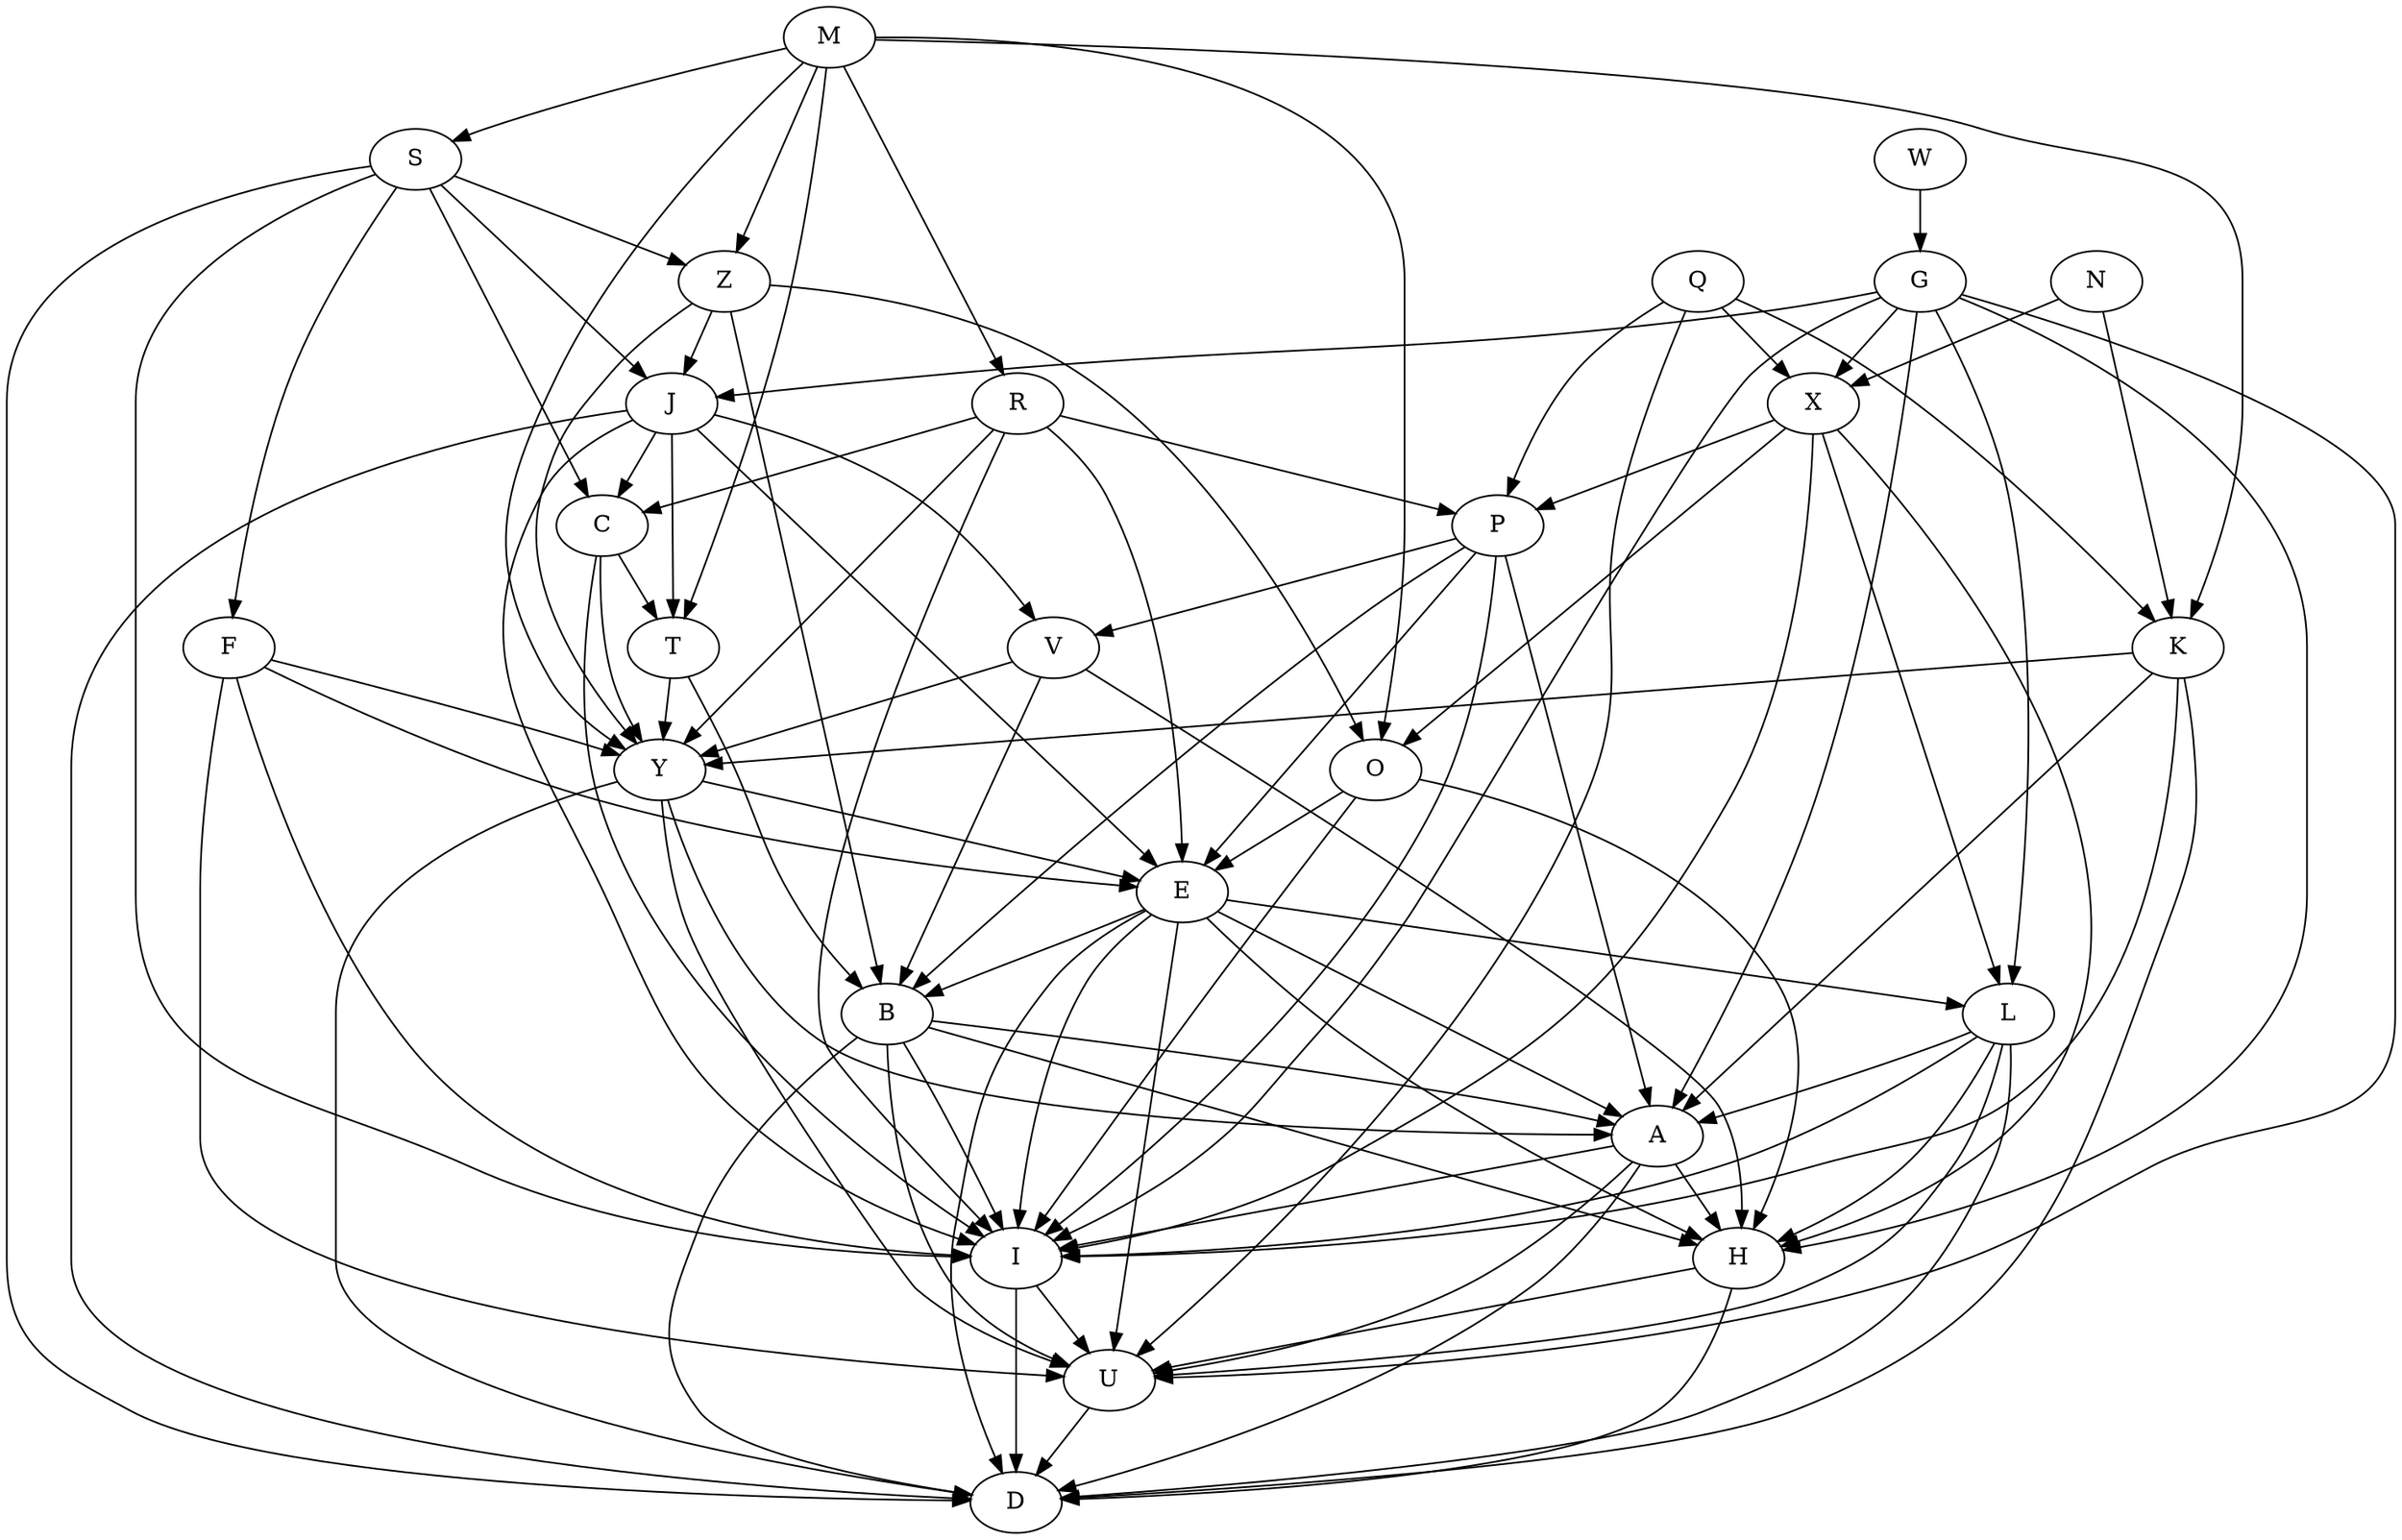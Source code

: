 digraph dependencies {
	A[label="A"];
	B[label="B"];
	C[label="C"];
	D[label="D"];
	E[label="E"];
	F[label="F"];
	G[label="G"];
	H[label="H"];
	I[label="I"];
	J[label="J"];
	K[label="K"];
	L[label="L"];
	M[label="M"];
	N[label="N"];
	O[label="O"];
	P[label="P"];
	Q[label="Q"];
	R[label="R"];
	S[label="S"];
	T[label="T"];
	U[label="U"];
	V[label="V"];
	W[label="W"];
	X[label="X"];
	Y[label="Y"];
	Z[label="Z"];

	W -> G[label=""];
	N -> X[label=""];
	M -> O[label=""];
	S -> I[label=""];
	F -> Y[label=""];
	Q -> K[label=""];
	K -> Y[label=""];
	Z -> J[label=""];
	G -> L[label=""];
	J -> C[label=""];
	R -> E[label=""];
	X -> I[label=""];
	P -> E[label=""];
	V -> Y[label=""];
	C -> I[label=""];
	O -> H[label=""];
	T -> B[label=""];
	Y -> A[label=""];
	E -> L[label=""];
	B -> D[label=""];
	L -> U[label=""];
	A -> I[label=""];
	I -> D[label=""];
	H -> D[label=""];
	U -> D[label=""];
	B -> I[label=""];
	S -> F[label=""];
	M -> R[label=""];
	A -> H[label=""];
	Z -> O[label=""];
	K -> I[label=""];
	K -> D[label=""];
	B -> A[label=""];
	G -> I[label=""];
	Z -> B[label=""];
	R -> P[label=""];
	J -> E[label=""];
	R -> I[label=""];
	Q -> U[label=""];
	S -> Z[label=""];
	E -> I[label=""];
	F -> E[label=""];
	F -> I[label=""];
	S -> J[label=""];
	O -> I[label=""];
	V -> B[label=""];
	A -> U[label=""];
	M -> T[label=""];
	K -> A[label=""];
	L -> I[label=""];
	I -> U[label=""];
	G -> U[label=""];
	B -> U[label=""];
	E -> D[label=""];
	J -> T[label=""];
	M -> Y[label=""];
	P -> B[label=""];
	M -> S[label=""];
	E -> U[label=""];
	R -> Y[label=""];
	J -> I[label=""];
	J -> D[label=""];
	Y -> E[label=""];
	A -> D[label=""];
	X -> H[label=""];
	O -> E[label=""];
	E -> B[label=""];
	E -> A[label=""];
	F -> U[label=""];
	G -> J[label=""];
	M -> Z[label=""];
	Y -> U[label=""];
	Y -> D[label=""];
	S -> D[label=""];
	G -> H[label=""];
	C -> Y[label=""];
	B -> H[label=""];
	P -> V[label=""];
	M -> K[label=""];
	L -> A[label=""];
	G -> A[label=""];
	Q -> P[label=""];
	P -> I[label=""];
	H -> U[label=""];
	G -> X[label=""];
	L -> H[label=""];
	X -> P[label=""];
	Z -> Y[label=""];
	N -> K[label=""];
	Q -> X[label=""];
	X -> L[label=""];
	T -> Y[label=""];
	P -> A[label=""];
	C -> T[label=""];
	J -> V[label=""];
	X -> O[label=""];
	S -> C[label=""];
	R -> C[label=""];
	E -> H[label=""];
	V -> H[label=""];
	L -> D[label=""];
}
